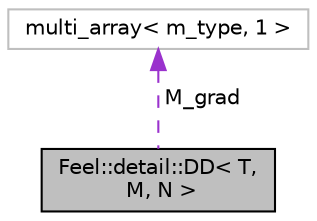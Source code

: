 digraph "Feel::detail::DD&lt; T, M, N &gt;"
{
 // LATEX_PDF_SIZE
  edge [fontname="Helvetica",fontsize="10",labelfontname="Helvetica",labelfontsize="10"];
  node [fontname="Helvetica",fontsize="10",shape=record];
  Node1 [label="Feel::detail::DD\< T,\l M, N \>",height=0.2,width=0.4,color="black", fillcolor="grey75", style="filled", fontcolor="black",tooltip=" "];
  Node2 -> Node1 [dir="back",color="darkorchid3",fontsize="10",style="dashed",label=" M_grad" ,fontname="Helvetica"];
  Node2 [label="multi_array\< m_type, 1 \>",height=0.2,width=0.4,color="grey75", fillcolor="white", style="filled",tooltip=" "];
}
